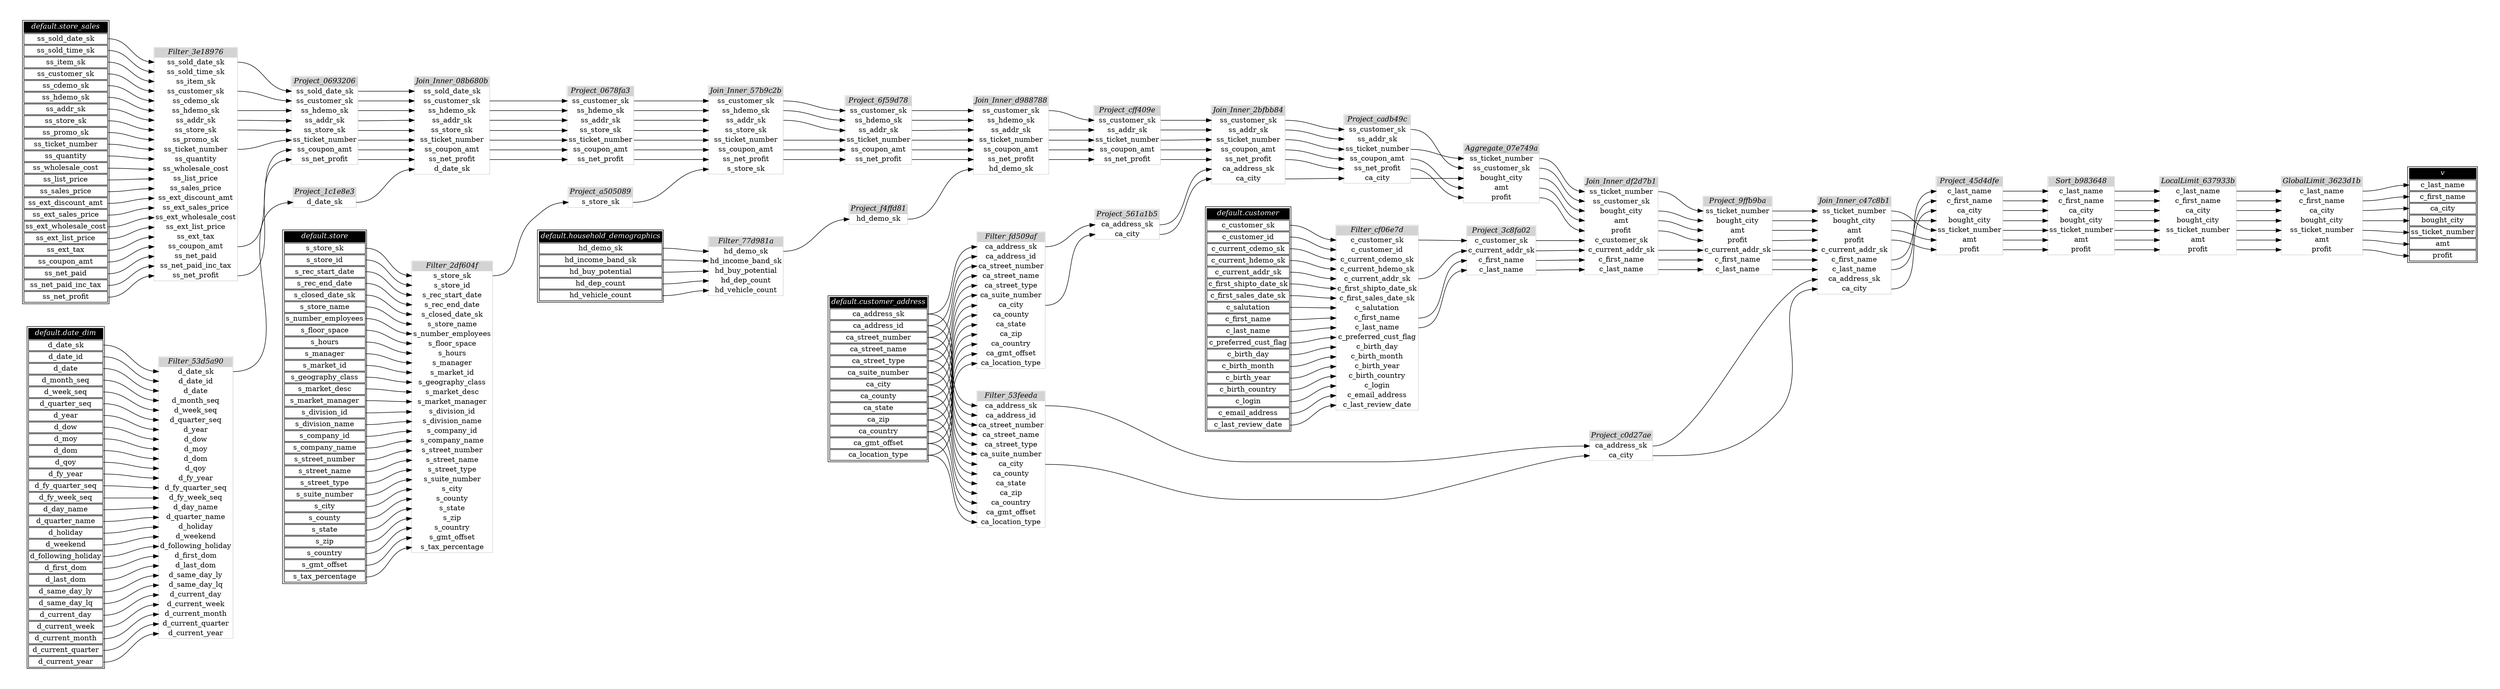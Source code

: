 // Automatically generated by TPCDSFlowTestSuite


digraph {
  graph [pad="0.5" nodesep="0.5" ranksep="1" fontname="Helvetica" rankdir=LR];
  node [shape=plaintext]

  
"Aggregate_07e749a" [label=<
<table color="lightgray" border="1" cellborder="0" cellspacing="0">
  <tr><td bgcolor="lightgray" port="nodeName"><i>Aggregate_07e749a</i></td></tr>
  <tr><td port="0">ss_ticket_number</td></tr>
<tr><td port="1">ss_customer_sk</td></tr>
<tr><td port="2">bought_city</td></tr>
<tr><td port="3">amt</td></tr>
<tr><td port="4">profit</td></tr>
</table>>];
     

"Filter_2df604f" [label=<
<table color="lightgray" border="1" cellborder="0" cellspacing="0">
  <tr><td bgcolor="lightgray" port="nodeName"><i>Filter_2df604f</i></td></tr>
  <tr><td port="0">s_store_sk</td></tr>
<tr><td port="1">s_store_id</td></tr>
<tr><td port="2">s_rec_start_date</td></tr>
<tr><td port="3">s_rec_end_date</td></tr>
<tr><td port="4">s_closed_date_sk</td></tr>
<tr><td port="5">s_store_name</td></tr>
<tr><td port="6">s_number_employees</td></tr>
<tr><td port="7">s_floor_space</td></tr>
<tr><td port="8">s_hours</td></tr>
<tr><td port="9">s_manager</td></tr>
<tr><td port="10">s_market_id</td></tr>
<tr><td port="11">s_geography_class</td></tr>
<tr><td port="12">s_market_desc</td></tr>
<tr><td port="13">s_market_manager</td></tr>
<tr><td port="14">s_division_id</td></tr>
<tr><td port="15">s_division_name</td></tr>
<tr><td port="16">s_company_id</td></tr>
<tr><td port="17">s_company_name</td></tr>
<tr><td port="18">s_street_number</td></tr>
<tr><td port="19">s_street_name</td></tr>
<tr><td port="20">s_street_type</td></tr>
<tr><td port="21">s_suite_number</td></tr>
<tr><td port="22">s_city</td></tr>
<tr><td port="23">s_county</td></tr>
<tr><td port="24">s_state</td></tr>
<tr><td port="25">s_zip</td></tr>
<tr><td port="26">s_country</td></tr>
<tr><td port="27">s_gmt_offset</td></tr>
<tr><td port="28">s_tax_percentage</td></tr>
</table>>];
     

"Filter_3e18976" [label=<
<table color="lightgray" border="1" cellborder="0" cellspacing="0">
  <tr><td bgcolor="lightgray" port="nodeName"><i>Filter_3e18976</i></td></tr>
  <tr><td port="0">ss_sold_date_sk</td></tr>
<tr><td port="1">ss_sold_time_sk</td></tr>
<tr><td port="2">ss_item_sk</td></tr>
<tr><td port="3">ss_customer_sk</td></tr>
<tr><td port="4">ss_cdemo_sk</td></tr>
<tr><td port="5">ss_hdemo_sk</td></tr>
<tr><td port="6">ss_addr_sk</td></tr>
<tr><td port="7">ss_store_sk</td></tr>
<tr><td port="8">ss_promo_sk</td></tr>
<tr><td port="9">ss_ticket_number</td></tr>
<tr><td port="10">ss_quantity</td></tr>
<tr><td port="11">ss_wholesale_cost</td></tr>
<tr><td port="12">ss_list_price</td></tr>
<tr><td port="13">ss_sales_price</td></tr>
<tr><td port="14">ss_ext_discount_amt</td></tr>
<tr><td port="15">ss_ext_sales_price</td></tr>
<tr><td port="16">ss_ext_wholesale_cost</td></tr>
<tr><td port="17">ss_ext_list_price</td></tr>
<tr><td port="18">ss_ext_tax</td></tr>
<tr><td port="19">ss_coupon_amt</td></tr>
<tr><td port="20">ss_net_paid</td></tr>
<tr><td port="21">ss_net_paid_inc_tax</td></tr>
<tr><td port="22">ss_net_profit</td></tr>
</table>>];
     

"Filter_53d5a90" [label=<
<table color="lightgray" border="1" cellborder="0" cellspacing="0">
  <tr><td bgcolor="lightgray" port="nodeName"><i>Filter_53d5a90</i></td></tr>
  <tr><td port="0">d_date_sk</td></tr>
<tr><td port="1">d_date_id</td></tr>
<tr><td port="2">d_date</td></tr>
<tr><td port="3">d_month_seq</td></tr>
<tr><td port="4">d_week_seq</td></tr>
<tr><td port="5">d_quarter_seq</td></tr>
<tr><td port="6">d_year</td></tr>
<tr><td port="7">d_dow</td></tr>
<tr><td port="8">d_moy</td></tr>
<tr><td port="9">d_dom</td></tr>
<tr><td port="10">d_qoy</td></tr>
<tr><td port="11">d_fy_year</td></tr>
<tr><td port="12">d_fy_quarter_seq</td></tr>
<tr><td port="13">d_fy_week_seq</td></tr>
<tr><td port="14">d_day_name</td></tr>
<tr><td port="15">d_quarter_name</td></tr>
<tr><td port="16">d_holiday</td></tr>
<tr><td port="17">d_weekend</td></tr>
<tr><td port="18">d_following_holiday</td></tr>
<tr><td port="19">d_first_dom</td></tr>
<tr><td port="20">d_last_dom</td></tr>
<tr><td port="21">d_same_day_ly</td></tr>
<tr><td port="22">d_same_day_lq</td></tr>
<tr><td port="23">d_current_day</td></tr>
<tr><td port="24">d_current_week</td></tr>
<tr><td port="25">d_current_month</td></tr>
<tr><td port="26">d_current_quarter</td></tr>
<tr><td port="27">d_current_year</td></tr>
</table>>];
     

"Filter_53feeda" [label=<
<table color="lightgray" border="1" cellborder="0" cellspacing="0">
  <tr><td bgcolor="lightgray" port="nodeName"><i>Filter_53feeda</i></td></tr>
  <tr><td port="0">ca_address_sk</td></tr>
<tr><td port="1">ca_address_id</td></tr>
<tr><td port="2">ca_street_number</td></tr>
<tr><td port="3">ca_street_name</td></tr>
<tr><td port="4">ca_street_type</td></tr>
<tr><td port="5">ca_suite_number</td></tr>
<tr><td port="6">ca_city</td></tr>
<tr><td port="7">ca_county</td></tr>
<tr><td port="8">ca_state</td></tr>
<tr><td port="9">ca_zip</td></tr>
<tr><td port="10">ca_country</td></tr>
<tr><td port="11">ca_gmt_offset</td></tr>
<tr><td port="12">ca_location_type</td></tr>
</table>>];
     

"Filter_77d981a" [label=<
<table color="lightgray" border="1" cellborder="0" cellspacing="0">
  <tr><td bgcolor="lightgray" port="nodeName"><i>Filter_77d981a</i></td></tr>
  <tr><td port="0">hd_demo_sk</td></tr>
<tr><td port="1">hd_income_band_sk</td></tr>
<tr><td port="2">hd_buy_potential</td></tr>
<tr><td port="3">hd_dep_count</td></tr>
<tr><td port="4">hd_vehicle_count</td></tr>
</table>>];
     

"Filter_cf06e7d" [label=<
<table color="lightgray" border="1" cellborder="0" cellspacing="0">
  <tr><td bgcolor="lightgray" port="nodeName"><i>Filter_cf06e7d</i></td></tr>
  <tr><td port="0">c_customer_sk</td></tr>
<tr><td port="1">c_customer_id</td></tr>
<tr><td port="2">c_current_cdemo_sk</td></tr>
<tr><td port="3">c_current_hdemo_sk</td></tr>
<tr><td port="4">c_current_addr_sk</td></tr>
<tr><td port="5">c_first_shipto_date_sk</td></tr>
<tr><td port="6">c_first_sales_date_sk</td></tr>
<tr><td port="7">c_salutation</td></tr>
<tr><td port="8">c_first_name</td></tr>
<tr><td port="9">c_last_name</td></tr>
<tr><td port="10">c_preferred_cust_flag</td></tr>
<tr><td port="11">c_birth_day</td></tr>
<tr><td port="12">c_birth_month</td></tr>
<tr><td port="13">c_birth_year</td></tr>
<tr><td port="14">c_birth_country</td></tr>
<tr><td port="15">c_login</td></tr>
<tr><td port="16">c_email_address</td></tr>
<tr><td port="17">c_last_review_date</td></tr>
</table>>];
     

"Filter_fd509af" [label=<
<table color="lightgray" border="1" cellborder="0" cellspacing="0">
  <tr><td bgcolor="lightgray" port="nodeName"><i>Filter_fd509af</i></td></tr>
  <tr><td port="0">ca_address_sk</td></tr>
<tr><td port="1">ca_address_id</td></tr>
<tr><td port="2">ca_street_number</td></tr>
<tr><td port="3">ca_street_name</td></tr>
<tr><td port="4">ca_street_type</td></tr>
<tr><td port="5">ca_suite_number</td></tr>
<tr><td port="6">ca_city</td></tr>
<tr><td port="7">ca_county</td></tr>
<tr><td port="8">ca_state</td></tr>
<tr><td port="9">ca_zip</td></tr>
<tr><td port="10">ca_country</td></tr>
<tr><td port="11">ca_gmt_offset</td></tr>
<tr><td port="12">ca_location_type</td></tr>
</table>>];
     

"GlobalLimit_3623d1b" [label=<
<table color="lightgray" border="1" cellborder="0" cellspacing="0">
  <tr><td bgcolor="lightgray" port="nodeName"><i>GlobalLimit_3623d1b</i></td></tr>
  <tr><td port="0">c_last_name</td></tr>
<tr><td port="1">c_first_name</td></tr>
<tr><td port="2">ca_city</td></tr>
<tr><td port="3">bought_city</td></tr>
<tr><td port="4">ss_ticket_number</td></tr>
<tr><td port="5">amt</td></tr>
<tr><td port="6">profit</td></tr>
</table>>];
     

"Join_Inner_08b680b" [label=<
<table color="lightgray" border="1" cellborder="0" cellspacing="0">
  <tr><td bgcolor="lightgray" port="nodeName"><i>Join_Inner_08b680b</i></td></tr>
  <tr><td port="0">ss_sold_date_sk</td></tr>
<tr><td port="1">ss_customer_sk</td></tr>
<tr><td port="2">ss_hdemo_sk</td></tr>
<tr><td port="3">ss_addr_sk</td></tr>
<tr><td port="4">ss_store_sk</td></tr>
<tr><td port="5">ss_ticket_number</td></tr>
<tr><td port="6">ss_coupon_amt</td></tr>
<tr><td port="7">ss_net_profit</td></tr>
<tr><td port="8">d_date_sk</td></tr>
</table>>];
     

"Join_Inner_2bfbb84" [label=<
<table color="lightgray" border="1" cellborder="0" cellspacing="0">
  <tr><td bgcolor="lightgray" port="nodeName"><i>Join_Inner_2bfbb84</i></td></tr>
  <tr><td port="0">ss_customer_sk</td></tr>
<tr><td port="1">ss_addr_sk</td></tr>
<tr><td port="2">ss_ticket_number</td></tr>
<tr><td port="3">ss_coupon_amt</td></tr>
<tr><td port="4">ss_net_profit</td></tr>
<tr><td port="5">ca_address_sk</td></tr>
<tr><td port="6">ca_city</td></tr>
</table>>];
     

"Join_Inner_57b9c2b" [label=<
<table color="lightgray" border="1" cellborder="0" cellspacing="0">
  <tr><td bgcolor="lightgray" port="nodeName"><i>Join_Inner_57b9c2b</i></td></tr>
  <tr><td port="0">ss_customer_sk</td></tr>
<tr><td port="1">ss_hdemo_sk</td></tr>
<tr><td port="2">ss_addr_sk</td></tr>
<tr><td port="3">ss_store_sk</td></tr>
<tr><td port="4">ss_ticket_number</td></tr>
<tr><td port="5">ss_coupon_amt</td></tr>
<tr><td port="6">ss_net_profit</td></tr>
<tr><td port="7">s_store_sk</td></tr>
</table>>];
     

"Join_Inner_c47c8b1" [label=<
<table color="lightgray" border="1" cellborder="0" cellspacing="0">
  <tr><td bgcolor="lightgray" port="nodeName"><i>Join_Inner_c47c8b1</i></td></tr>
  <tr><td port="0">ss_ticket_number</td></tr>
<tr><td port="1">bought_city</td></tr>
<tr><td port="2">amt</td></tr>
<tr><td port="3">profit</td></tr>
<tr><td port="4">c_current_addr_sk</td></tr>
<tr><td port="5">c_first_name</td></tr>
<tr><td port="6">c_last_name</td></tr>
<tr><td port="7">ca_address_sk</td></tr>
<tr><td port="8">ca_city</td></tr>
</table>>];
     

"Join_Inner_d988788" [label=<
<table color="lightgray" border="1" cellborder="0" cellspacing="0">
  <tr><td bgcolor="lightgray" port="nodeName"><i>Join_Inner_d988788</i></td></tr>
  <tr><td port="0">ss_customer_sk</td></tr>
<tr><td port="1">ss_hdemo_sk</td></tr>
<tr><td port="2">ss_addr_sk</td></tr>
<tr><td port="3">ss_ticket_number</td></tr>
<tr><td port="4">ss_coupon_amt</td></tr>
<tr><td port="5">ss_net_profit</td></tr>
<tr><td port="6">hd_demo_sk</td></tr>
</table>>];
     

"Join_Inner_df2d7b1" [label=<
<table color="lightgray" border="1" cellborder="0" cellspacing="0">
  <tr><td bgcolor="lightgray" port="nodeName"><i>Join_Inner_df2d7b1</i></td></tr>
  <tr><td port="0">ss_ticket_number</td></tr>
<tr><td port="1">ss_customer_sk</td></tr>
<tr><td port="2">bought_city</td></tr>
<tr><td port="3">amt</td></tr>
<tr><td port="4">profit</td></tr>
<tr><td port="5">c_customer_sk</td></tr>
<tr><td port="6">c_current_addr_sk</td></tr>
<tr><td port="7">c_first_name</td></tr>
<tr><td port="8">c_last_name</td></tr>
</table>>];
     

"LocalLimit_637933b" [label=<
<table color="lightgray" border="1" cellborder="0" cellspacing="0">
  <tr><td bgcolor="lightgray" port="nodeName"><i>LocalLimit_637933b</i></td></tr>
  <tr><td port="0">c_last_name</td></tr>
<tr><td port="1">c_first_name</td></tr>
<tr><td port="2">ca_city</td></tr>
<tr><td port="3">bought_city</td></tr>
<tr><td port="4">ss_ticket_number</td></tr>
<tr><td port="5">amt</td></tr>
<tr><td port="6">profit</td></tr>
</table>>];
     

"Project_0678fa3" [label=<
<table color="lightgray" border="1" cellborder="0" cellspacing="0">
  <tr><td bgcolor="lightgray" port="nodeName"><i>Project_0678fa3</i></td></tr>
  <tr><td port="0">ss_customer_sk</td></tr>
<tr><td port="1">ss_hdemo_sk</td></tr>
<tr><td port="2">ss_addr_sk</td></tr>
<tr><td port="3">ss_store_sk</td></tr>
<tr><td port="4">ss_ticket_number</td></tr>
<tr><td port="5">ss_coupon_amt</td></tr>
<tr><td port="6">ss_net_profit</td></tr>
</table>>];
     

"Project_0693206" [label=<
<table color="lightgray" border="1" cellborder="0" cellspacing="0">
  <tr><td bgcolor="lightgray" port="nodeName"><i>Project_0693206</i></td></tr>
  <tr><td port="0">ss_sold_date_sk</td></tr>
<tr><td port="1">ss_customer_sk</td></tr>
<tr><td port="2">ss_hdemo_sk</td></tr>
<tr><td port="3">ss_addr_sk</td></tr>
<tr><td port="4">ss_store_sk</td></tr>
<tr><td port="5">ss_ticket_number</td></tr>
<tr><td port="6">ss_coupon_amt</td></tr>
<tr><td port="7">ss_net_profit</td></tr>
</table>>];
     

"Project_1c1e8e3" [label=<
<table color="lightgray" border="1" cellborder="0" cellspacing="0">
  <tr><td bgcolor="lightgray" port="nodeName"><i>Project_1c1e8e3</i></td></tr>
  <tr><td port="0">d_date_sk</td></tr>
</table>>];
     

"Project_3c8fa02" [label=<
<table color="lightgray" border="1" cellborder="0" cellspacing="0">
  <tr><td bgcolor="lightgray" port="nodeName"><i>Project_3c8fa02</i></td></tr>
  <tr><td port="0">c_customer_sk</td></tr>
<tr><td port="1">c_current_addr_sk</td></tr>
<tr><td port="2">c_first_name</td></tr>
<tr><td port="3">c_last_name</td></tr>
</table>>];
     

"Project_45d4dfe" [label=<
<table color="lightgray" border="1" cellborder="0" cellspacing="0">
  <tr><td bgcolor="lightgray" port="nodeName"><i>Project_45d4dfe</i></td></tr>
  <tr><td port="0">c_last_name</td></tr>
<tr><td port="1">c_first_name</td></tr>
<tr><td port="2">ca_city</td></tr>
<tr><td port="3">bought_city</td></tr>
<tr><td port="4">ss_ticket_number</td></tr>
<tr><td port="5">amt</td></tr>
<tr><td port="6">profit</td></tr>
</table>>];
     

"Project_561a1b5" [label=<
<table color="lightgray" border="1" cellborder="0" cellspacing="0">
  <tr><td bgcolor="lightgray" port="nodeName"><i>Project_561a1b5</i></td></tr>
  <tr><td port="0">ca_address_sk</td></tr>
<tr><td port="1">ca_city</td></tr>
</table>>];
     

"Project_6f59d78" [label=<
<table color="lightgray" border="1" cellborder="0" cellspacing="0">
  <tr><td bgcolor="lightgray" port="nodeName"><i>Project_6f59d78</i></td></tr>
  <tr><td port="0">ss_customer_sk</td></tr>
<tr><td port="1">ss_hdemo_sk</td></tr>
<tr><td port="2">ss_addr_sk</td></tr>
<tr><td port="3">ss_ticket_number</td></tr>
<tr><td port="4">ss_coupon_amt</td></tr>
<tr><td port="5">ss_net_profit</td></tr>
</table>>];
     

"Project_9ffb9ba" [label=<
<table color="lightgray" border="1" cellborder="0" cellspacing="0">
  <tr><td bgcolor="lightgray" port="nodeName"><i>Project_9ffb9ba</i></td></tr>
  <tr><td port="0">ss_ticket_number</td></tr>
<tr><td port="1">bought_city</td></tr>
<tr><td port="2">amt</td></tr>
<tr><td port="3">profit</td></tr>
<tr><td port="4">c_current_addr_sk</td></tr>
<tr><td port="5">c_first_name</td></tr>
<tr><td port="6">c_last_name</td></tr>
</table>>];
     

"Project_a505089" [label=<
<table color="lightgray" border="1" cellborder="0" cellspacing="0">
  <tr><td bgcolor="lightgray" port="nodeName"><i>Project_a505089</i></td></tr>
  <tr><td port="0">s_store_sk</td></tr>
</table>>];
     

"Project_c0d27ae" [label=<
<table color="lightgray" border="1" cellborder="0" cellspacing="0">
  <tr><td bgcolor="lightgray" port="nodeName"><i>Project_c0d27ae</i></td></tr>
  <tr><td port="0">ca_address_sk</td></tr>
<tr><td port="1">ca_city</td></tr>
</table>>];
     

"Project_cadb49c" [label=<
<table color="lightgray" border="1" cellborder="0" cellspacing="0">
  <tr><td bgcolor="lightgray" port="nodeName"><i>Project_cadb49c</i></td></tr>
  <tr><td port="0">ss_customer_sk</td></tr>
<tr><td port="1">ss_addr_sk</td></tr>
<tr><td port="2">ss_ticket_number</td></tr>
<tr><td port="3">ss_coupon_amt</td></tr>
<tr><td port="4">ss_net_profit</td></tr>
<tr><td port="5">ca_city</td></tr>
</table>>];
     

"Project_cff409e" [label=<
<table color="lightgray" border="1" cellborder="0" cellspacing="0">
  <tr><td bgcolor="lightgray" port="nodeName"><i>Project_cff409e</i></td></tr>
  <tr><td port="0">ss_customer_sk</td></tr>
<tr><td port="1">ss_addr_sk</td></tr>
<tr><td port="2">ss_ticket_number</td></tr>
<tr><td port="3">ss_coupon_amt</td></tr>
<tr><td port="4">ss_net_profit</td></tr>
</table>>];
     

"Project_f4ffd81" [label=<
<table color="lightgray" border="1" cellborder="0" cellspacing="0">
  <tr><td bgcolor="lightgray" port="nodeName"><i>Project_f4ffd81</i></td></tr>
  <tr><td port="0">hd_demo_sk</td></tr>
</table>>];
     

"Sort_b983648" [label=<
<table color="lightgray" border="1" cellborder="0" cellspacing="0">
  <tr><td bgcolor="lightgray" port="nodeName"><i>Sort_b983648</i></td></tr>
  <tr><td port="0">c_last_name</td></tr>
<tr><td port="1">c_first_name</td></tr>
<tr><td port="2">ca_city</td></tr>
<tr><td port="3">bought_city</td></tr>
<tr><td port="4">ss_ticket_number</td></tr>
<tr><td port="5">amt</td></tr>
<tr><td port="6">profit</td></tr>
</table>>];
     

"default.customer" [color="black" label=<
<table>
  <tr><td bgcolor="black" port="nodeName"><i><font color="white">default.customer</font></i></td></tr>
  <tr><td port="0">c_customer_sk</td></tr>
<tr><td port="1">c_customer_id</td></tr>
<tr><td port="2">c_current_cdemo_sk</td></tr>
<tr><td port="3">c_current_hdemo_sk</td></tr>
<tr><td port="4">c_current_addr_sk</td></tr>
<tr><td port="5">c_first_shipto_date_sk</td></tr>
<tr><td port="6">c_first_sales_date_sk</td></tr>
<tr><td port="7">c_salutation</td></tr>
<tr><td port="8">c_first_name</td></tr>
<tr><td port="9">c_last_name</td></tr>
<tr><td port="10">c_preferred_cust_flag</td></tr>
<tr><td port="11">c_birth_day</td></tr>
<tr><td port="12">c_birth_month</td></tr>
<tr><td port="13">c_birth_year</td></tr>
<tr><td port="14">c_birth_country</td></tr>
<tr><td port="15">c_login</td></tr>
<tr><td port="16">c_email_address</td></tr>
<tr><td port="17">c_last_review_date</td></tr>
</table>>];
     

"default.customer_address" [color="black" label=<
<table>
  <tr><td bgcolor="black" port="nodeName"><i><font color="white">default.customer_address</font></i></td></tr>
  <tr><td port="0">ca_address_sk</td></tr>
<tr><td port="1">ca_address_id</td></tr>
<tr><td port="2">ca_street_number</td></tr>
<tr><td port="3">ca_street_name</td></tr>
<tr><td port="4">ca_street_type</td></tr>
<tr><td port="5">ca_suite_number</td></tr>
<tr><td port="6">ca_city</td></tr>
<tr><td port="7">ca_county</td></tr>
<tr><td port="8">ca_state</td></tr>
<tr><td port="9">ca_zip</td></tr>
<tr><td port="10">ca_country</td></tr>
<tr><td port="11">ca_gmt_offset</td></tr>
<tr><td port="12">ca_location_type</td></tr>
</table>>];
     

"default.date_dim" [color="black" label=<
<table>
  <tr><td bgcolor="black" port="nodeName"><i><font color="white">default.date_dim</font></i></td></tr>
  <tr><td port="0">d_date_sk</td></tr>
<tr><td port="1">d_date_id</td></tr>
<tr><td port="2">d_date</td></tr>
<tr><td port="3">d_month_seq</td></tr>
<tr><td port="4">d_week_seq</td></tr>
<tr><td port="5">d_quarter_seq</td></tr>
<tr><td port="6">d_year</td></tr>
<tr><td port="7">d_dow</td></tr>
<tr><td port="8">d_moy</td></tr>
<tr><td port="9">d_dom</td></tr>
<tr><td port="10">d_qoy</td></tr>
<tr><td port="11">d_fy_year</td></tr>
<tr><td port="12">d_fy_quarter_seq</td></tr>
<tr><td port="13">d_fy_week_seq</td></tr>
<tr><td port="14">d_day_name</td></tr>
<tr><td port="15">d_quarter_name</td></tr>
<tr><td port="16">d_holiday</td></tr>
<tr><td port="17">d_weekend</td></tr>
<tr><td port="18">d_following_holiday</td></tr>
<tr><td port="19">d_first_dom</td></tr>
<tr><td port="20">d_last_dom</td></tr>
<tr><td port="21">d_same_day_ly</td></tr>
<tr><td port="22">d_same_day_lq</td></tr>
<tr><td port="23">d_current_day</td></tr>
<tr><td port="24">d_current_week</td></tr>
<tr><td port="25">d_current_month</td></tr>
<tr><td port="26">d_current_quarter</td></tr>
<tr><td port="27">d_current_year</td></tr>
</table>>];
     

"default.household_demographics" [color="black" label=<
<table>
  <tr><td bgcolor="black" port="nodeName"><i><font color="white">default.household_demographics</font></i></td></tr>
  <tr><td port="0">hd_demo_sk</td></tr>
<tr><td port="1">hd_income_band_sk</td></tr>
<tr><td port="2">hd_buy_potential</td></tr>
<tr><td port="3">hd_dep_count</td></tr>
<tr><td port="4">hd_vehicle_count</td></tr>
</table>>];
     

"default.store" [color="black" label=<
<table>
  <tr><td bgcolor="black" port="nodeName"><i><font color="white">default.store</font></i></td></tr>
  <tr><td port="0">s_store_sk</td></tr>
<tr><td port="1">s_store_id</td></tr>
<tr><td port="2">s_rec_start_date</td></tr>
<tr><td port="3">s_rec_end_date</td></tr>
<tr><td port="4">s_closed_date_sk</td></tr>
<tr><td port="5">s_store_name</td></tr>
<tr><td port="6">s_number_employees</td></tr>
<tr><td port="7">s_floor_space</td></tr>
<tr><td port="8">s_hours</td></tr>
<tr><td port="9">s_manager</td></tr>
<tr><td port="10">s_market_id</td></tr>
<tr><td port="11">s_geography_class</td></tr>
<tr><td port="12">s_market_desc</td></tr>
<tr><td port="13">s_market_manager</td></tr>
<tr><td port="14">s_division_id</td></tr>
<tr><td port="15">s_division_name</td></tr>
<tr><td port="16">s_company_id</td></tr>
<tr><td port="17">s_company_name</td></tr>
<tr><td port="18">s_street_number</td></tr>
<tr><td port="19">s_street_name</td></tr>
<tr><td port="20">s_street_type</td></tr>
<tr><td port="21">s_suite_number</td></tr>
<tr><td port="22">s_city</td></tr>
<tr><td port="23">s_county</td></tr>
<tr><td port="24">s_state</td></tr>
<tr><td port="25">s_zip</td></tr>
<tr><td port="26">s_country</td></tr>
<tr><td port="27">s_gmt_offset</td></tr>
<tr><td port="28">s_tax_percentage</td></tr>
</table>>];
     

"default.store_sales" [color="black" label=<
<table>
  <tr><td bgcolor="black" port="nodeName"><i><font color="white">default.store_sales</font></i></td></tr>
  <tr><td port="0">ss_sold_date_sk</td></tr>
<tr><td port="1">ss_sold_time_sk</td></tr>
<tr><td port="2">ss_item_sk</td></tr>
<tr><td port="3">ss_customer_sk</td></tr>
<tr><td port="4">ss_cdemo_sk</td></tr>
<tr><td port="5">ss_hdemo_sk</td></tr>
<tr><td port="6">ss_addr_sk</td></tr>
<tr><td port="7">ss_store_sk</td></tr>
<tr><td port="8">ss_promo_sk</td></tr>
<tr><td port="9">ss_ticket_number</td></tr>
<tr><td port="10">ss_quantity</td></tr>
<tr><td port="11">ss_wholesale_cost</td></tr>
<tr><td port="12">ss_list_price</td></tr>
<tr><td port="13">ss_sales_price</td></tr>
<tr><td port="14">ss_ext_discount_amt</td></tr>
<tr><td port="15">ss_ext_sales_price</td></tr>
<tr><td port="16">ss_ext_wholesale_cost</td></tr>
<tr><td port="17">ss_ext_list_price</td></tr>
<tr><td port="18">ss_ext_tax</td></tr>
<tr><td port="19">ss_coupon_amt</td></tr>
<tr><td port="20">ss_net_paid</td></tr>
<tr><td port="21">ss_net_paid_inc_tax</td></tr>
<tr><td port="22">ss_net_profit</td></tr>
</table>>];
     

"v" [color="black" label=<
<table>
  <tr><td bgcolor="black" port="nodeName"><i><font color="white">v</font></i></td></tr>
  <tr><td port="0">c_last_name</td></tr>
<tr><td port="1">c_first_name</td></tr>
<tr><td port="2">ca_city</td></tr>
<tr><td port="3">bought_city</td></tr>
<tr><td port="4">ss_ticket_number</td></tr>
<tr><td port="5">amt</td></tr>
<tr><td port="6">profit</td></tr>
</table>>];
     
  "Aggregate_07e749a":0 -> "Join_Inner_df2d7b1":0;
"Aggregate_07e749a":1 -> "Join_Inner_df2d7b1":1;
"Aggregate_07e749a":2 -> "Join_Inner_df2d7b1":2;
"Aggregate_07e749a":3 -> "Join_Inner_df2d7b1":3;
"Aggregate_07e749a":4 -> "Join_Inner_df2d7b1":4;
"Filter_2df604f":0 -> "Project_a505089":0;
"Filter_3e18976":0 -> "Project_0693206":0;
"Filter_3e18976":19 -> "Project_0693206":6;
"Filter_3e18976":22 -> "Project_0693206":7;
"Filter_3e18976":3 -> "Project_0693206":1;
"Filter_3e18976":5 -> "Project_0693206":2;
"Filter_3e18976":6 -> "Project_0693206":3;
"Filter_3e18976":7 -> "Project_0693206":4;
"Filter_3e18976":9 -> "Project_0693206":5;
"Filter_53d5a90":0 -> "Project_1c1e8e3":0;
"Filter_53feeda":0 -> "Project_c0d27ae":0;
"Filter_53feeda":6 -> "Project_c0d27ae":1;
"Filter_77d981a":0 -> "Project_f4ffd81":0;
"Filter_cf06e7d":0 -> "Project_3c8fa02":0;
"Filter_cf06e7d":4 -> "Project_3c8fa02":1;
"Filter_cf06e7d":8 -> "Project_3c8fa02":2;
"Filter_cf06e7d":9 -> "Project_3c8fa02":3;
"Filter_fd509af":0 -> "Project_561a1b5":0;
"Filter_fd509af":6 -> "Project_561a1b5":1;
"GlobalLimit_3623d1b":0 -> "v":0;
"GlobalLimit_3623d1b":1 -> "v":1;
"GlobalLimit_3623d1b":2 -> "v":2;
"GlobalLimit_3623d1b":3 -> "v":3;
"GlobalLimit_3623d1b":4 -> "v":4;
"GlobalLimit_3623d1b":5 -> "v":5;
"GlobalLimit_3623d1b":6 -> "v":6;
"Join_Inner_08b680b":1 -> "Project_0678fa3":0;
"Join_Inner_08b680b":2 -> "Project_0678fa3":1;
"Join_Inner_08b680b":3 -> "Project_0678fa3":2;
"Join_Inner_08b680b":4 -> "Project_0678fa3":3;
"Join_Inner_08b680b":5 -> "Project_0678fa3":4;
"Join_Inner_08b680b":6 -> "Project_0678fa3":5;
"Join_Inner_08b680b":7 -> "Project_0678fa3":6;
"Join_Inner_2bfbb84":0 -> "Project_cadb49c":0;
"Join_Inner_2bfbb84":1 -> "Project_cadb49c":1;
"Join_Inner_2bfbb84":2 -> "Project_cadb49c":2;
"Join_Inner_2bfbb84":3 -> "Project_cadb49c":3;
"Join_Inner_2bfbb84":4 -> "Project_cadb49c":4;
"Join_Inner_2bfbb84":6 -> "Project_cadb49c":5;
"Join_Inner_57b9c2b":0 -> "Project_6f59d78":0;
"Join_Inner_57b9c2b":1 -> "Project_6f59d78":1;
"Join_Inner_57b9c2b":2 -> "Project_6f59d78":2;
"Join_Inner_57b9c2b":4 -> "Project_6f59d78":3;
"Join_Inner_57b9c2b":5 -> "Project_6f59d78":4;
"Join_Inner_57b9c2b":6 -> "Project_6f59d78":5;
"Join_Inner_c47c8b1":0 -> "Project_45d4dfe":4;
"Join_Inner_c47c8b1":1 -> "Project_45d4dfe":3;
"Join_Inner_c47c8b1":2 -> "Project_45d4dfe":5;
"Join_Inner_c47c8b1":3 -> "Project_45d4dfe":6;
"Join_Inner_c47c8b1":5 -> "Project_45d4dfe":1;
"Join_Inner_c47c8b1":6 -> "Project_45d4dfe":0;
"Join_Inner_c47c8b1":8 -> "Project_45d4dfe":2;
"Join_Inner_d988788":0 -> "Project_cff409e":0;
"Join_Inner_d988788":2 -> "Project_cff409e":1;
"Join_Inner_d988788":3 -> "Project_cff409e":2;
"Join_Inner_d988788":4 -> "Project_cff409e":3;
"Join_Inner_d988788":5 -> "Project_cff409e":4;
"Join_Inner_df2d7b1":0 -> "Project_9ffb9ba":0;
"Join_Inner_df2d7b1":2 -> "Project_9ffb9ba":1;
"Join_Inner_df2d7b1":3 -> "Project_9ffb9ba":2;
"Join_Inner_df2d7b1":4 -> "Project_9ffb9ba":3;
"Join_Inner_df2d7b1":6 -> "Project_9ffb9ba":4;
"Join_Inner_df2d7b1":7 -> "Project_9ffb9ba":5;
"Join_Inner_df2d7b1":8 -> "Project_9ffb9ba":6;
"LocalLimit_637933b":0 -> "GlobalLimit_3623d1b":0;
"LocalLimit_637933b":1 -> "GlobalLimit_3623d1b":1;
"LocalLimit_637933b":2 -> "GlobalLimit_3623d1b":2;
"LocalLimit_637933b":3 -> "GlobalLimit_3623d1b":3;
"LocalLimit_637933b":4 -> "GlobalLimit_3623d1b":4;
"LocalLimit_637933b":5 -> "GlobalLimit_3623d1b":5;
"LocalLimit_637933b":6 -> "GlobalLimit_3623d1b":6;
"Project_0678fa3":0 -> "Join_Inner_57b9c2b":0;
"Project_0678fa3":1 -> "Join_Inner_57b9c2b":1;
"Project_0678fa3":2 -> "Join_Inner_57b9c2b":2;
"Project_0678fa3":3 -> "Join_Inner_57b9c2b":3;
"Project_0678fa3":4 -> "Join_Inner_57b9c2b":4;
"Project_0678fa3":5 -> "Join_Inner_57b9c2b":5;
"Project_0678fa3":6 -> "Join_Inner_57b9c2b":6;
"Project_0693206":0 -> "Join_Inner_08b680b":0;
"Project_0693206":1 -> "Join_Inner_08b680b":1;
"Project_0693206":2 -> "Join_Inner_08b680b":2;
"Project_0693206":3 -> "Join_Inner_08b680b":3;
"Project_0693206":4 -> "Join_Inner_08b680b":4;
"Project_0693206":5 -> "Join_Inner_08b680b":5;
"Project_0693206":6 -> "Join_Inner_08b680b":6;
"Project_0693206":7 -> "Join_Inner_08b680b":7;
"Project_1c1e8e3":0 -> "Join_Inner_08b680b":8;
"Project_3c8fa02":0 -> "Join_Inner_df2d7b1":5;
"Project_3c8fa02":1 -> "Join_Inner_df2d7b1":6;
"Project_3c8fa02":2 -> "Join_Inner_df2d7b1":7;
"Project_3c8fa02":3 -> "Join_Inner_df2d7b1":8;
"Project_45d4dfe":0 -> "Sort_b983648":0;
"Project_45d4dfe":1 -> "Sort_b983648":1;
"Project_45d4dfe":2 -> "Sort_b983648":2;
"Project_45d4dfe":3 -> "Sort_b983648":3;
"Project_45d4dfe":4 -> "Sort_b983648":4;
"Project_45d4dfe":5 -> "Sort_b983648":5;
"Project_45d4dfe":6 -> "Sort_b983648":6;
"Project_561a1b5":0 -> "Join_Inner_2bfbb84":5;
"Project_561a1b5":1 -> "Join_Inner_2bfbb84":6;
"Project_6f59d78":0 -> "Join_Inner_d988788":0;
"Project_6f59d78":1 -> "Join_Inner_d988788":1;
"Project_6f59d78":2 -> "Join_Inner_d988788":2;
"Project_6f59d78":3 -> "Join_Inner_d988788":3;
"Project_6f59d78":4 -> "Join_Inner_d988788":4;
"Project_6f59d78":5 -> "Join_Inner_d988788":5;
"Project_9ffb9ba":0 -> "Join_Inner_c47c8b1":0;
"Project_9ffb9ba":1 -> "Join_Inner_c47c8b1":1;
"Project_9ffb9ba":2 -> "Join_Inner_c47c8b1":2;
"Project_9ffb9ba":3 -> "Join_Inner_c47c8b1":3;
"Project_9ffb9ba":4 -> "Join_Inner_c47c8b1":4;
"Project_9ffb9ba":5 -> "Join_Inner_c47c8b1":5;
"Project_9ffb9ba":6 -> "Join_Inner_c47c8b1":6;
"Project_a505089":0 -> "Join_Inner_57b9c2b":7;
"Project_c0d27ae":0 -> "Join_Inner_c47c8b1":7;
"Project_c0d27ae":1 -> "Join_Inner_c47c8b1":8;
"Project_cadb49c":0 -> "Aggregate_07e749a":1;
"Project_cadb49c":2 -> "Aggregate_07e749a":0;
"Project_cadb49c":3 -> "Aggregate_07e749a":3;
"Project_cadb49c":4 -> "Aggregate_07e749a":4;
"Project_cadb49c":5 -> "Aggregate_07e749a":2;
"Project_cff409e":0 -> "Join_Inner_2bfbb84":0;
"Project_cff409e":1 -> "Join_Inner_2bfbb84":1;
"Project_cff409e":2 -> "Join_Inner_2bfbb84":2;
"Project_cff409e":3 -> "Join_Inner_2bfbb84":3;
"Project_cff409e":4 -> "Join_Inner_2bfbb84":4;
"Project_f4ffd81":0 -> "Join_Inner_d988788":6;
"Sort_b983648":0 -> "LocalLimit_637933b":0;
"Sort_b983648":1 -> "LocalLimit_637933b":1;
"Sort_b983648":2 -> "LocalLimit_637933b":2;
"Sort_b983648":3 -> "LocalLimit_637933b":3;
"Sort_b983648":4 -> "LocalLimit_637933b":4;
"Sort_b983648":5 -> "LocalLimit_637933b":5;
"Sort_b983648":6 -> "LocalLimit_637933b":6;
"default.customer":0 -> "Filter_cf06e7d":0;
"default.customer":1 -> "Filter_cf06e7d":1;
"default.customer":10 -> "Filter_cf06e7d":10;
"default.customer":11 -> "Filter_cf06e7d":11;
"default.customer":12 -> "Filter_cf06e7d":12;
"default.customer":13 -> "Filter_cf06e7d":13;
"default.customer":14 -> "Filter_cf06e7d":14;
"default.customer":15 -> "Filter_cf06e7d":15;
"default.customer":16 -> "Filter_cf06e7d":16;
"default.customer":17 -> "Filter_cf06e7d":17;
"default.customer":2 -> "Filter_cf06e7d":2;
"default.customer":3 -> "Filter_cf06e7d":3;
"default.customer":4 -> "Filter_cf06e7d":4;
"default.customer":5 -> "Filter_cf06e7d":5;
"default.customer":6 -> "Filter_cf06e7d":6;
"default.customer":7 -> "Filter_cf06e7d":7;
"default.customer":8 -> "Filter_cf06e7d":8;
"default.customer":9 -> "Filter_cf06e7d":9;
"default.customer_address":0 -> "Filter_53feeda":0;
"default.customer_address":0 -> "Filter_fd509af":0;
"default.customer_address":1 -> "Filter_53feeda":1;
"default.customer_address":1 -> "Filter_fd509af":1;
"default.customer_address":10 -> "Filter_53feeda":10;
"default.customer_address":10 -> "Filter_fd509af":10;
"default.customer_address":11 -> "Filter_53feeda":11;
"default.customer_address":11 -> "Filter_fd509af":11;
"default.customer_address":12 -> "Filter_53feeda":12;
"default.customer_address":12 -> "Filter_fd509af":12;
"default.customer_address":2 -> "Filter_53feeda":2;
"default.customer_address":2 -> "Filter_fd509af":2;
"default.customer_address":3 -> "Filter_53feeda":3;
"default.customer_address":3 -> "Filter_fd509af":3;
"default.customer_address":4 -> "Filter_53feeda":4;
"default.customer_address":4 -> "Filter_fd509af":4;
"default.customer_address":5 -> "Filter_53feeda":5;
"default.customer_address":5 -> "Filter_fd509af":5;
"default.customer_address":6 -> "Filter_53feeda":6;
"default.customer_address":6 -> "Filter_fd509af":6;
"default.customer_address":7 -> "Filter_53feeda":7;
"default.customer_address":7 -> "Filter_fd509af":7;
"default.customer_address":8 -> "Filter_53feeda":8;
"default.customer_address":8 -> "Filter_fd509af":8;
"default.customer_address":9 -> "Filter_53feeda":9;
"default.customer_address":9 -> "Filter_fd509af":9;
"default.date_dim":0 -> "Filter_53d5a90":0;
"default.date_dim":1 -> "Filter_53d5a90":1;
"default.date_dim":10 -> "Filter_53d5a90":10;
"default.date_dim":11 -> "Filter_53d5a90":11;
"default.date_dim":12 -> "Filter_53d5a90":12;
"default.date_dim":13 -> "Filter_53d5a90":13;
"default.date_dim":14 -> "Filter_53d5a90":14;
"default.date_dim":15 -> "Filter_53d5a90":15;
"default.date_dim":16 -> "Filter_53d5a90":16;
"default.date_dim":17 -> "Filter_53d5a90":17;
"default.date_dim":18 -> "Filter_53d5a90":18;
"default.date_dim":19 -> "Filter_53d5a90":19;
"default.date_dim":2 -> "Filter_53d5a90":2;
"default.date_dim":20 -> "Filter_53d5a90":20;
"default.date_dim":21 -> "Filter_53d5a90":21;
"default.date_dim":22 -> "Filter_53d5a90":22;
"default.date_dim":23 -> "Filter_53d5a90":23;
"default.date_dim":24 -> "Filter_53d5a90":24;
"default.date_dim":25 -> "Filter_53d5a90":25;
"default.date_dim":26 -> "Filter_53d5a90":26;
"default.date_dim":27 -> "Filter_53d5a90":27;
"default.date_dim":3 -> "Filter_53d5a90":3;
"default.date_dim":4 -> "Filter_53d5a90":4;
"default.date_dim":5 -> "Filter_53d5a90":5;
"default.date_dim":6 -> "Filter_53d5a90":6;
"default.date_dim":7 -> "Filter_53d5a90":7;
"default.date_dim":8 -> "Filter_53d5a90":8;
"default.date_dim":9 -> "Filter_53d5a90":9;
"default.household_demographics":0 -> "Filter_77d981a":0;
"default.household_demographics":1 -> "Filter_77d981a":1;
"default.household_demographics":2 -> "Filter_77d981a":2;
"default.household_demographics":3 -> "Filter_77d981a":3;
"default.household_demographics":4 -> "Filter_77d981a":4;
"default.store":0 -> "Filter_2df604f":0;
"default.store":1 -> "Filter_2df604f":1;
"default.store":10 -> "Filter_2df604f":10;
"default.store":11 -> "Filter_2df604f":11;
"default.store":12 -> "Filter_2df604f":12;
"default.store":13 -> "Filter_2df604f":13;
"default.store":14 -> "Filter_2df604f":14;
"default.store":15 -> "Filter_2df604f":15;
"default.store":16 -> "Filter_2df604f":16;
"default.store":17 -> "Filter_2df604f":17;
"default.store":18 -> "Filter_2df604f":18;
"default.store":19 -> "Filter_2df604f":19;
"default.store":2 -> "Filter_2df604f":2;
"default.store":20 -> "Filter_2df604f":20;
"default.store":21 -> "Filter_2df604f":21;
"default.store":22 -> "Filter_2df604f":22;
"default.store":23 -> "Filter_2df604f":23;
"default.store":24 -> "Filter_2df604f":24;
"default.store":25 -> "Filter_2df604f":25;
"default.store":26 -> "Filter_2df604f":26;
"default.store":27 -> "Filter_2df604f":27;
"default.store":28 -> "Filter_2df604f":28;
"default.store":3 -> "Filter_2df604f":3;
"default.store":4 -> "Filter_2df604f":4;
"default.store":5 -> "Filter_2df604f":5;
"default.store":6 -> "Filter_2df604f":6;
"default.store":7 -> "Filter_2df604f":7;
"default.store":8 -> "Filter_2df604f":8;
"default.store":9 -> "Filter_2df604f":9;
"default.store_sales":0 -> "Filter_3e18976":0;
"default.store_sales":1 -> "Filter_3e18976":1;
"default.store_sales":10 -> "Filter_3e18976":10;
"default.store_sales":11 -> "Filter_3e18976":11;
"default.store_sales":12 -> "Filter_3e18976":12;
"default.store_sales":13 -> "Filter_3e18976":13;
"default.store_sales":14 -> "Filter_3e18976":14;
"default.store_sales":15 -> "Filter_3e18976":15;
"default.store_sales":16 -> "Filter_3e18976":16;
"default.store_sales":17 -> "Filter_3e18976":17;
"default.store_sales":18 -> "Filter_3e18976":18;
"default.store_sales":19 -> "Filter_3e18976":19;
"default.store_sales":2 -> "Filter_3e18976":2;
"default.store_sales":20 -> "Filter_3e18976":20;
"default.store_sales":21 -> "Filter_3e18976":21;
"default.store_sales":22 -> "Filter_3e18976":22;
"default.store_sales":3 -> "Filter_3e18976":3;
"default.store_sales":4 -> "Filter_3e18976":4;
"default.store_sales":5 -> "Filter_3e18976":5;
"default.store_sales":6 -> "Filter_3e18976":6;
"default.store_sales":7 -> "Filter_3e18976":7;
"default.store_sales":8 -> "Filter_3e18976":8;
"default.store_sales":9 -> "Filter_3e18976":9;
}
       